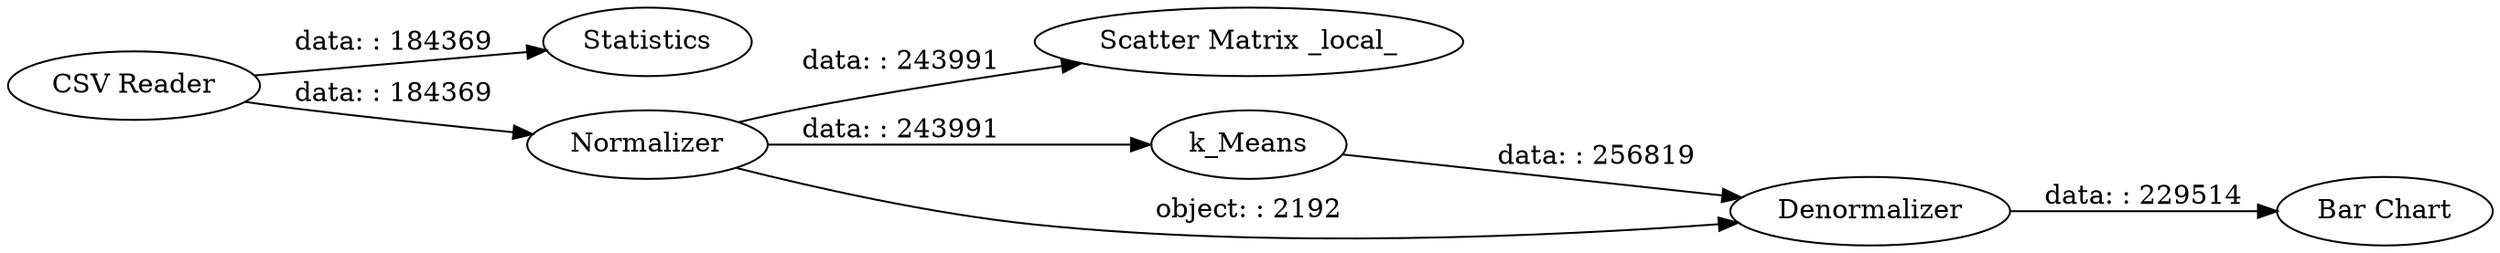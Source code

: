 digraph {
	"8094317933439280716_27" [label="Scatter Matrix _local_"]
	"8094317933439280716_26" [label="Bar Chart"]
	"8094317933439280716_1" [label="CSV Reader"]
	"8094317933439280716_14" [label=Statistics]
	"8094317933439280716_3" [label=k_Means]
	"8094317933439280716_4" [label=Denormalizer]
	"8094317933439280716_2" [label=Normalizer]
	"8094317933439280716_4" -> "8094317933439280716_26" [label="data: : 229514"]
	"8094317933439280716_3" -> "8094317933439280716_4" [label="data: : 256819"]
	"8094317933439280716_1" -> "8094317933439280716_2" [label="data: : 184369"]
	"8094317933439280716_2" -> "8094317933439280716_3" [label="data: : 243991"]
	"8094317933439280716_2" -> "8094317933439280716_27" [label="data: : 243991"]
	"8094317933439280716_1" -> "8094317933439280716_14" [label="data: : 184369"]
	"8094317933439280716_2" -> "8094317933439280716_4" [label="object: : 2192"]
	rankdir=LR
}
